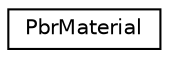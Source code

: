 digraph "Graphical Class Hierarchy"
{
 // LATEX_PDF_SIZE
  edge [fontname="Helvetica",fontsize="10",labelfontname="Helvetica",labelfontsize="10"];
  node [fontname="Helvetica",fontsize="10",shape=record];
  rankdir="LR";
  Node0 [label="PbrMaterial",height=0.2,width=0.4,color="black", fillcolor="white", style="filled",URL="$struct_pbr_material.html",tooltip="@DOC_SKIP"];
}
